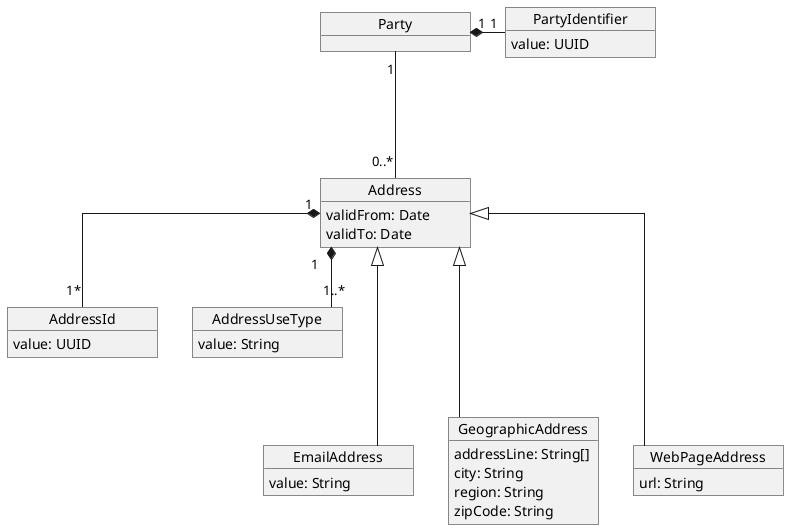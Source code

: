 @startuml
skinparam MinClassWidth 150
skinparam linetype ortho

object Party
object PartyIdentifier {
  value: UUID
}

object Address {
  validFrom: Date
  validTo: Date
}
object AddressId {
  value: UUID
}
object AddressUseType {
  value: String
}
object EmailAddress {
  value: String
}
object GeographicAddress {
  addressLine: String[]
  city: String
  region: String
  zipCode: String
}
object WebPageAddress {
  url: String
}

Party "1" *- "1" PartyIdentifier
Party "1" --- "0..*" Address
Address "1" *-- "1..*" AddressUseType
Address "1" *-- "1*" AddressId

EmailAddress --up-|> Address
GeographicAddress --up-|> Address
WebPageAddress --up-|> Address
@enduml